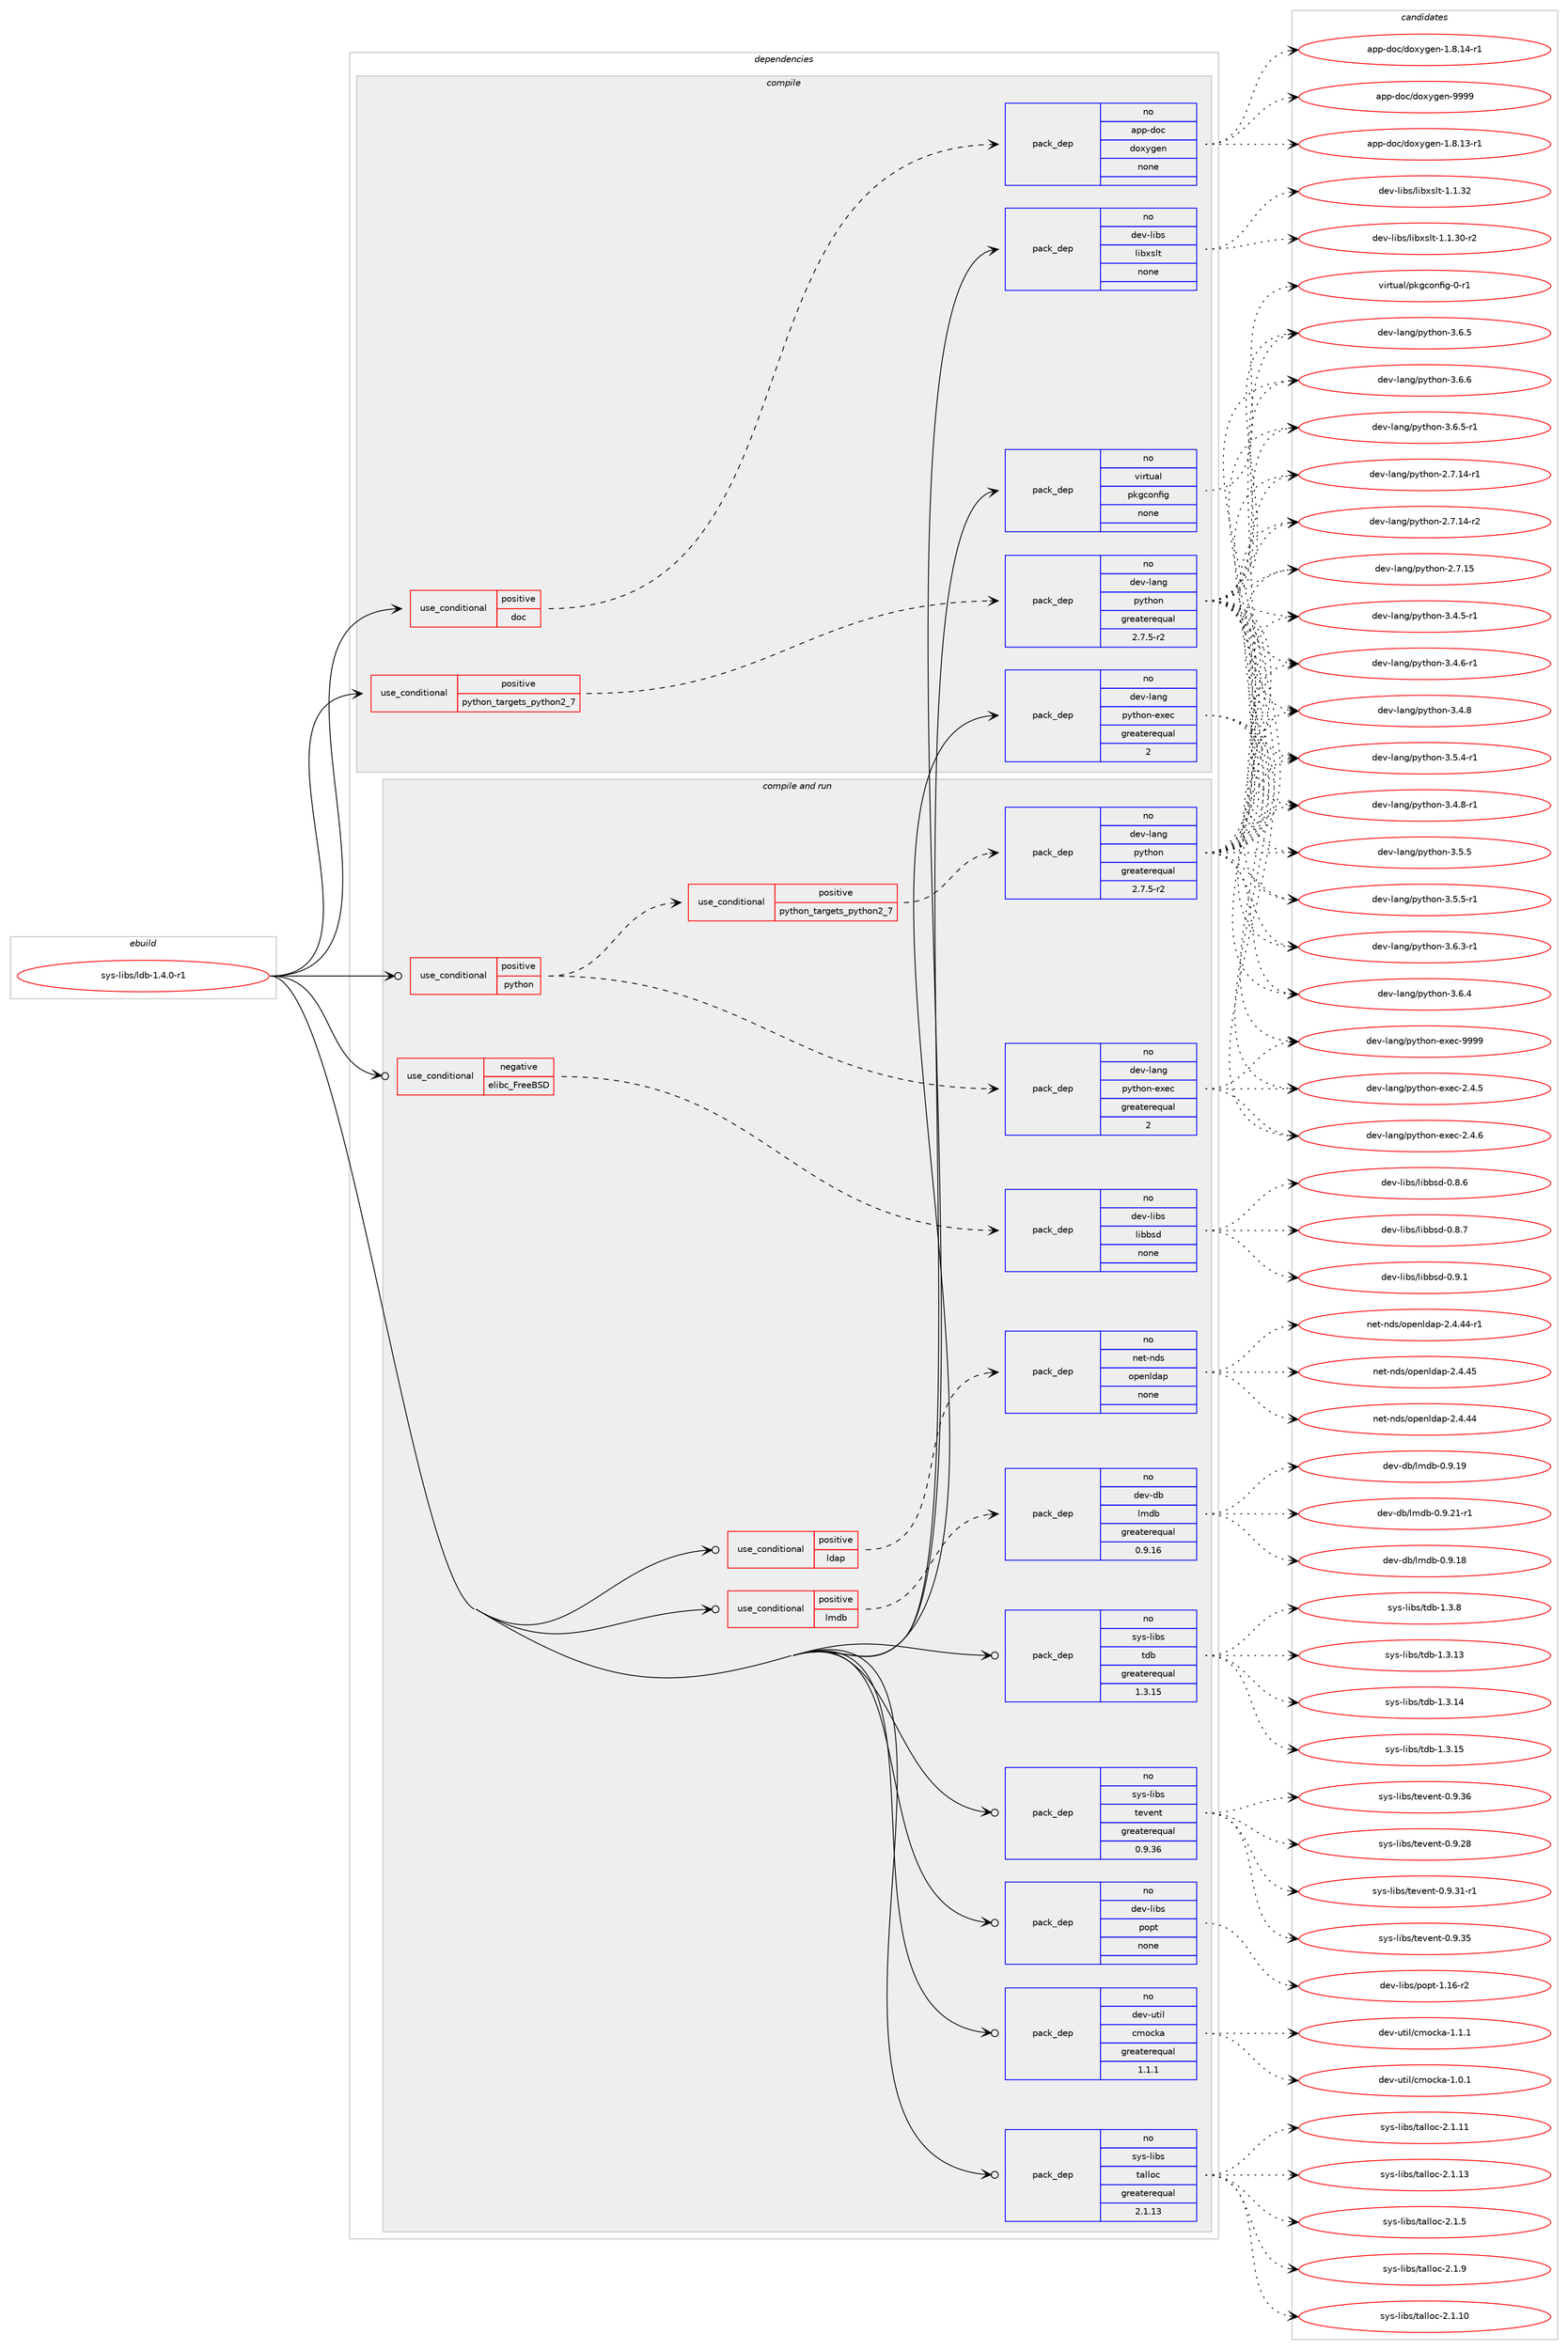 digraph prolog {

# *************
# Graph options
# *************

newrank=true;
concentrate=true;
compound=true;
graph [rankdir=LR,fontname=Helvetica,fontsize=10,ranksep=1.5];#, ranksep=2.5, nodesep=0.2];
edge  [arrowhead=vee];
node  [fontname=Helvetica,fontsize=10];

# **********
# The ebuild
# **********

subgraph cluster_leftcol {
color=gray;
rank=same;
label=<<i>ebuild</i>>;
id [label="sys-libs/ldb-1.4.0-r1", color=red, width=4, href="../sys-libs/ldb-1.4.0-r1.svg"];
}

# ****************
# The dependencies
# ****************

subgraph cluster_midcol {
color=gray;
label=<<i>dependencies</i>>;
subgraph cluster_compile {
fillcolor="#eeeeee";
style=filled;
label=<<i>compile</i>>;
subgraph cond1710 {
dependency8036 [label=<<TABLE BORDER="0" CELLBORDER="1" CELLSPACING="0" CELLPADDING="4"><TR><TD ROWSPAN="3" CELLPADDING="10">use_conditional</TD></TR><TR><TD>positive</TD></TR><TR><TD>doc</TD></TR></TABLE>>, shape=none, color=red];
subgraph pack6236 {
dependency8037 [label=<<TABLE BORDER="0" CELLBORDER="1" CELLSPACING="0" CELLPADDING="4" WIDTH="220"><TR><TD ROWSPAN="6" CELLPADDING="30">pack_dep</TD></TR><TR><TD WIDTH="110">no</TD></TR><TR><TD>app-doc</TD></TR><TR><TD>doxygen</TD></TR><TR><TD>none</TD></TR><TR><TD></TD></TR></TABLE>>, shape=none, color=blue];
}
dependency8036:e -> dependency8037:w [weight=20,style="dashed",arrowhead="vee"];
}
id:e -> dependency8036:w [weight=20,style="solid",arrowhead="vee"];
subgraph cond1711 {
dependency8038 [label=<<TABLE BORDER="0" CELLBORDER="1" CELLSPACING="0" CELLPADDING="4"><TR><TD ROWSPAN="3" CELLPADDING="10">use_conditional</TD></TR><TR><TD>positive</TD></TR><TR><TD>python_targets_python2_7</TD></TR></TABLE>>, shape=none, color=red];
subgraph pack6237 {
dependency8039 [label=<<TABLE BORDER="0" CELLBORDER="1" CELLSPACING="0" CELLPADDING="4" WIDTH="220"><TR><TD ROWSPAN="6" CELLPADDING="30">pack_dep</TD></TR><TR><TD WIDTH="110">no</TD></TR><TR><TD>dev-lang</TD></TR><TR><TD>python</TD></TR><TR><TD>greaterequal</TD></TR><TR><TD>2.7.5-r2</TD></TR></TABLE>>, shape=none, color=blue];
}
dependency8038:e -> dependency8039:w [weight=20,style="dashed",arrowhead="vee"];
}
id:e -> dependency8038:w [weight=20,style="solid",arrowhead="vee"];
subgraph pack6238 {
dependency8040 [label=<<TABLE BORDER="0" CELLBORDER="1" CELLSPACING="0" CELLPADDING="4" WIDTH="220"><TR><TD ROWSPAN="6" CELLPADDING="30">pack_dep</TD></TR><TR><TD WIDTH="110">no</TD></TR><TR><TD>dev-lang</TD></TR><TR><TD>python-exec</TD></TR><TR><TD>greaterequal</TD></TR><TR><TD>2</TD></TR></TABLE>>, shape=none, color=blue];
}
id:e -> dependency8040:w [weight=20,style="solid",arrowhead="vee"];
subgraph pack6239 {
dependency8041 [label=<<TABLE BORDER="0" CELLBORDER="1" CELLSPACING="0" CELLPADDING="4" WIDTH="220"><TR><TD ROWSPAN="6" CELLPADDING="30">pack_dep</TD></TR><TR><TD WIDTH="110">no</TD></TR><TR><TD>dev-libs</TD></TR><TR><TD>libxslt</TD></TR><TR><TD>none</TD></TR><TR><TD></TD></TR></TABLE>>, shape=none, color=blue];
}
id:e -> dependency8041:w [weight=20,style="solid",arrowhead="vee"];
subgraph pack6240 {
dependency8042 [label=<<TABLE BORDER="0" CELLBORDER="1" CELLSPACING="0" CELLPADDING="4" WIDTH="220"><TR><TD ROWSPAN="6" CELLPADDING="30">pack_dep</TD></TR><TR><TD WIDTH="110">no</TD></TR><TR><TD>virtual</TD></TR><TR><TD>pkgconfig</TD></TR><TR><TD>none</TD></TR><TR><TD></TD></TR></TABLE>>, shape=none, color=blue];
}
id:e -> dependency8042:w [weight=20,style="solid",arrowhead="vee"];
}
subgraph cluster_compileandrun {
fillcolor="#eeeeee";
style=filled;
label=<<i>compile and run</i>>;
subgraph cond1712 {
dependency8043 [label=<<TABLE BORDER="0" CELLBORDER="1" CELLSPACING="0" CELLPADDING="4"><TR><TD ROWSPAN="3" CELLPADDING="10">use_conditional</TD></TR><TR><TD>negative</TD></TR><TR><TD>elibc_FreeBSD</TD></TR></TABLE>>, shape=none, color=red];
subgraph pack6241 {
dependency8044 [label=<<TABLE BORDER="0" CELLBORDER="1" CELLSPACING="0" CELLPADDING="4" WIDTH="220"><TR><TD ROWSPAN="6" CELLPADDING="30">pack_dep</TD></TR><TR><TD WIDTH="110">no</TD></TR><TR><TD>dev-libs</TD></TR><TR><TD>libbsd</TD></TR><TR><TD>none</TD></TR><TR><TD></TD></TR></TABLE>>, shape=none, color=blue];
}
dependency8043:e -> dependency8044:w [weight=20,style="dashed",arrowhead="vee"];
}
id:e -> dependency8043:w [weight=20,style="solid",arrowhead="odotvee"];
subgraph cond1713 {
dependency8045 [label=<<TABLE BORDER="0" CELLBORDER="1" CELLSPACING="0" CELLPADDING="4"><TR><TD ROWSPAN="3" CELLPADDING="10">use_conditional</TD></TR><TR><TD>positive</TD></TR><TR><TD>ldap</TD></TR></TABLE>>, shape=none, color=red];
subgraph pack6242 {
dependency8046 [label=<<TABLE BORDER="0" CELLBORDER="1" CELLSPACING="0" CELLPADDING="4" WIDTH="220"><TR><TD ROWSPAN="6" CELLPADDING="30">pack_dep</TD></TR><TR><TD WIDTH="110">no</TD></TR><TR><TD>net-nds</TD></TR><TR><TD>openldap</TD></TR><TR><TD>none</TD></TR><TR><TD></TD></TR></TABLE>>, shape=none, color=blue];
}
dependency8045:e -> dependency8046:w [weight=20,style="dashed",arrowhead="vee"];
}
id:e -> dependency8045:w [weight=20,style="solid",arrowhead="odotvee"];
subgraph cond1714 {
dependency8047 [label=<<TABLE BORDER="0" CELLBORDER="1" CELLSPACING="0" CELLPADDING="4"><TR><TD ROWSPAN="3" CELLPADDING="10">use_conditional</TD></TR><TR><TD>positive</TD></TR><TR><TD>lmdb</TD></TR></TABLE>>, shape=none, color=red];
subgraph pack6243 {
dependency8048 [label=<<TABLE BORDER="0" CELLBORDER="1" CELLSPACING="0" CELLPADDING="4" WIDTH="220"><TR><TD ROWSPAN="6" CELLPADDING="30">pack_dep</TD></TR><TR><TD WIDTH="110">no</TD></TR><TR><TD>dev-db</TD></TR><TR><TD>lmdb</TD></TR><TR><TD>greaterequal</TD></TR><TR><TD>0.9.16</TD></TR></TABLE>>, shape=none, color=blue];
}
dependency8047:e -> dependency8048:w [weight=20,style="dashed",arrowhead="vee"];
}
id:e -> dependency8047:w [weight=20,style="solid",arrowhead="odotvee"];
subgraph cond1715 {
dependency8049 [label=<<TABLE BORDER="0" CELLBORDER="1" CELLSPACING="0" CELLPADDING="4"><TR><TD ROWSPAN="3" CELLPADDING="10">use_conditional</TD></TR><TR><TD>positive</TD></TR><TR><TD>python</TD></TR></TABLE>>, shape=none, color=red];
subgraph cond1716 {
dependency8050 [label=<<TABLE BORDER="0" CELLBORDER="1" CELLSPACING="0" CELLPADDING="4"><TR><TD ROWSPAN="3" CELLPADDING="10">use_conditional</TD></TR><TR><TD>positive</TD></TR><TR><TD>python_targets_python2_7</TD></TR></TABLE>>, shape=none, color=red];
subgraph pack6244 {
dependency8051 [label=<<TABLE BORDER="0" CELLBORDER="1" CELLSPACING="0" CELLPADDING="4" WIDTH="220"><TR><TD ROWSPAN="6" CELLPADDING="30">pack_dep</TD></TR><TR><TD WIDTH="110">no</TD></TR><TR><TD>dev-lang</TD></TR><TR><TD>python</TD></TR><TR><TD>greaterequal</TD></TR><TR><TD>2.7.5-r2</TD></TR></TABLE>>, shape=none, color=blue];
}
dependency8050:e -> dependency8051:w [weight=20,style="dashed",arrowhead="vee"];
}
dependency8049:e -> dependency8050:w [weight=20,style="dashed",arrowhead="vee"];
subgraph pack6245 {
dependency8052 [label=<<TABLE BORDER="0" CELLBORDER="1" CELLSPACING="0" CELLPADDING="4" WIDTH="220"><TR><TD ROWSPAN="6" CELLPADDING="30">pack_dep</TD></TR><TR><TD WIDTH="110">no</TD></TR><TR><TD>dev-lang</TD></TR><TR><TD>python-exec</TD></TR><TR><TD>greaterequal</TD></TR><TR><TD>2</TD></TR></TABLE>>, shape=none, color=blue];
}
dependency8049:e -> dependency8052:w [weight=20,style="dashed",arrowhead="vee"];
}
id:e -> dependency8049:w [weight=20,style="solid",arrowhead="odotvee"];
subgraph pack6246 {
dependency8053 [label=<<TABLE BORDER="0" CELLBORDER="1" CELLSPACING="0" CELLPADDING="4" WIDTH="220"><TR><TD ROWSPAN="6" CELLPADDING="30">pack_dep</TD></TR><TR><TD WIDTH="110">no</TD></TR><TR><TD>dev-libs</TD></TR><TR><TD>popt</TD></TR><TR><TD>none</TD></TR><TR><TD></TD></TR></TABLE>>, shape=none, color=blue];
}
id:e -> dependency8053:w [weight=20,style="solid",arrowhead="odotvee"];
subgraph pack6247 {
dependency8054 [label=<<TABLE BORDER="0" CELLBORDER="1" CELLSPACING="0" CELLPADDING="4" WIDTH="220"><TR><TD ROWSPAN="6" CELLPADDING="30">pack_dep</TD></TR><TR><TD WIDTH="110">no</TD></TR><TR><TD>dev-util</TD></TR><TR><TD>cmocka</TD></TR><TR><TD>greaterequal</TD></TR><TR><TD>1.1.1</TD></TR></TABLE>>, shape=none, color=blue];
}
id:e -> dependency8054:w [weight=20,style="solid",arrowhead="odotvee"];
subgraph pack6248 {
dependency8055 [label=<<TABLE BORDER="0" CELLBORDER="1" CELLSPACING="0" CELLPADDING="4" WIDTH="220"><TR><TD ROWSPAN="6" CELLPADDING="30">pack_dep</TD></TR><TR><TD WIDTH="110">no</TD></TR><TR><TD>sys-libs</TD></TR><TR><TD>talloc</TD></TR><TR><TD>greaterequal</TD></TR><TR><TD>2.1.13</TD></TR></TABLE>>, shape=none, color=blue];
}
id:e -> dependency8055:w [weight=20,style="solid",arrowhead="odotvee"];
subgraph pack6249 {
dependency8056 [label=<<TABLE BORDER="0" CELLBORDER="1" CELLSPACING="0" CELLPADDING="4" WIDTH="220"><TR><TD ROWSPAN="6" CELLPADDING="30">pack_dep</TD></TR><TR><TD WIDTH="110">no</TD></TR><TR><TD>sys-libs</TD></TR><TR><TD>tdb</TD></TR><TR><TD>greaterequal</TD></TR><TR><TD>1.3.15</TD></TR></TABLE>>, shape=none, color=blue];
}
id:e -> dependency8056:w [weight=20,style="solid",arrowhead="odotvee"];
subgraph pack6250 {
dependency8057 [label=<<TABLE BORDER="0" CELLBORDER="1" CELLSPACING="0" CELLPADDING="4" WIDTH="220"><TR><TD ROWSPAN="6" CELLPADDING="30">pack_dep</TD></TR><TR><TD WIDTH="110">no</TD></TR><TR><TD>sys-libs</TD></TR><TR><TD>tevent</TD></TR><TR><TD>greaterequal</TD></TR><TR><TD>0.9.36</TD></TR></TABLE>>, shape=none, color=blue];
}
id:e -> dependency8057:w [weight=20,style="solid",arrowhead="odotvee"];
}
subgraph cluster_run {
fillcolor="#eeeeee";
style=filled;
label=<<i>run</i>>;
}
}

# **************
# The candidates
# **************

subgraph cluster_choices {
rank=same;
color=gray;
label=<<i>candidates</i>>;

subgraph choice6236 {
color=black;
nodesep=1;
choice97112112451001119947100111120121103101110454946564649514511449 [label="app-doc/doxygen-1.8.13-r1", color=red, width=4,href="../app-doc/doxygen-1.8.13-r1.svg"];
choice97112112451001119947100111120121103101110454946564649524511449 [label="app-doc/doxygen-1.8.14-r1", color=red, width=4,href="../app-doc/doxygen-1.8.14-r1.svg"];
choice971121124510011199471001111201211031011104557575757 [label="app-doc/doxygen-9999", color=red, width=4,href="../app-doc/doxygen-9999.svg"];
dependency8037:e -> choice97112112451001119947100111120121103101110454946564649514511449:w [style=dotted,weight="100"];
dependency8037:e -> choice97112112451001119947100111120121103101110454946564649524511449:w [style=dotted,weight="100"];
dependency8037:e -> choice971121124510011199471001111201211031011104557575757:w [style=dotted,weight="100"];
}
subgraph choice6237 {
color=black;
nodesep=1;
choice100101118451089711010347112121116104111110455046554649524511449 [label="dev-lang/python-2.7.14-r1", color=red, width=4,href="../dev-lang/python-2.7.14-r1.svg"];
choice100101118451089711010347112121116104111110455046554649524511450 [label="dev-lang/python-2.7.14-r2", color=red, width=4,href="../dev-lang/python-2.7.14-r2.svg"];
choice10010111845108971101034711212111610411111045504655464953 [label="dev-lang/python-2.7.15", color=red, width=4,href="../dev-lang/python-2.7.15.svg"];
choice1001011184510897110103471121211161041111104551465246534511449 [label="dev-lang/python-3.4.5-r1", color=red, width=4,href="../dev-lang/python-3.4.5-r1.svg"];
choice1001011184510897110103471121211161041111104551465246544511449 [label="dev-lang/python-3.4.6-r1", color=red, width=4,href="../dev-lang/python-3.4.6-r1.svg"];
choice100101118451089711010347112121116104111110455146524656 [label="dev-lang/python-3.4.8", color=red, width=4,href="../dev-lang/python-3.4.8.svg"];
choice1001011184510897110103471121211161041111104551465246564511449 [label="dev-lang/python-3.4.8-r1", color=red, width=4,href="../dev-lang/python-3.4.8-r1.svg"];
choice1001011184510897110103471121211161041111104551465346524511449 [label="dev-lang/python-3.5.4-r1", color=red, width=4,href="../dev-lang/python-3.5.4-r1.svg"];
choice100101118451089711010347112121116104111110455146534653 [label="dev-lang/python-3.5.5", color=red, width=4,href="../dev-lang/python-3.5.5.svg"];
choice1001011184510897110103471121211161041111104551465346534511449 [label="dev-lang/python-3.5.5-r1", color=red, width=4,href="../dev-lang/python-3.5.5-r1.svg"];
choice1001011184510897110103471121211161041111104551465446514511449 [label="dev-lang/python-3.6.3-r1", color=red, width=4,href="../dev-lang/python-3.6.3-r1.svg"];
choice100101118451089711010347112121116104111110455146544652 [label="dev-lang/python-3.6.4", color=red, width=4,href="../dev-lang/python-3.6.4.svg"];
choice100101118451089711010347112121116104111110455146544653 [label="dev-lang/python-3.6.5", color=red, width=4,href="../dev-lang/python-3.6.5.svg"];
choice1001011184510897110103471121211161041111104551465446534511449 [label="dev-lang/python-3.6.5-r1", color=red, width=4,href="../dev-lang/python-3.6.5-r1.svg"];
choice100101118451089711010347112121116104111110455146544654 [label="dev-lang/python-3.6.6", color=red, width=4,href="../dev-lang/python-3.6.6.svg"];
dependency8039:e -> choice100101118451089711010347112121116104111110455046554649524511449:w [style=dotted,weight="100"];
dependency8039:e -> choice100101118451089711010347112121116104111110455046554649524511450:w [style=dotted,weight="100"];
dependency8039:e -> choice10010111845108971101034711212111610411111045504655464953:w [style=dotted,weight="100"];
dependency8039:e -> choice1001011184510897110103471121211161041111104551465246534511449:w [style=dotted,weight="100"];
dependency8039:e -> choice1001011184510897110103471121211161041111104551465246544511449:w [style=dotted,weight="100"];
dependency8039:e -> choice100101118451089711010347112121116104111110455146524656:w [style=dotted,weight="100"];
dependency8039:e -> choice1001011184510897110103471121211161041111104551465246564511449:w [style=dotted,weight="100"];
dependency8039:e -> choice1001011184510897110103471121211161041111104551465346524511449:w [style=dotted,weight="100"];
dependency8039:e -> choice100101118451089711010347112121116104111110455146534653:w [style=dotted,weight="100"];
dependency8039:e -> choice1001011184510897110103471121211161041111104551465346534511449:w [style=dotted,weight="100"];
dependency8039:e -> choice1001011184510897110103471121211161041111104551465446514511449:w [style=dotted,weight="100"];
dependency8039:e -> choice100101118451089711010347112121116104111110455146544652:w [style=dotted,weight="100"];
dependency8039:e -> choice100101118451089711010347112121116104111110455146544653:w [style=dotted,weight="100"];
dependency8039:e -> choice1001011184510897110103471121211161041111104551465446534511449:w [style=dotted,weight="100"];
dependency8039:e -> choice100101118451089711010347112121116104111110455146544654:w [style=dotted,weight="100"];
}
subgraph choice6238 {
color=black;
nodesep=1;
choice1001011184510897110103471121211161041111104510112010199455046524653 [label="dev-lang/python-exec-2.4.5", color=red, width=4,href="../dev-lang/python-exec-2.4.5.svg"];
choice1001011184510897110103471121211161041111104510112010199455046524654 [label="dev-lang/python-exec-2.4.6", color=red, width=4,href="../dev-lang/python-exec-2.4.6.svg"];
choice10010111845108971101034711212111610411111045101120101994557575757 [label="dev-lang/python-exec-9999", color=red, width=4,href="../dev-lang/python-exec-9999.svg"];
dependency8040:e -> choice1001011184510897110103471121211161041111104510112010199455046524653:w [style=dotted,weight="100"];
dependency8040:e -> choice1001011184510897110103471121211161041111104510112010199455046524654:w [style=dotted,weight="100"];
dependency8040:e -> choice10010111845108971101034711212111610411111045101120101994557575757:w [style=dotted,weight="100"];
}
subgraph choice6239 {
color=black;
nodesep=1;
choice10010111845108105981154710810598120115108116454946494651484511450 [label="dev-libs/libxslt-1.1.30-r2", color=red, width=4,href="../dev-libs/libxslt-1.1.30-r2.svg"];
choice1001011184510810598115471081059812011510811645494649465150 [label="dev-libs/libxslt-1.1.32", color=red, width=4,href="../dev-libs/libxslt-1.1.32.svg"];
dependency8041:e -> choice10010111845108105981154710810598120115108116454946494651484511450:w [style=dotted,weight="100"];
dependency8041:e -> choice1001011184510810598115471081059812011510811645494649465150:w [style=dotted,weight="100"];
}
subgraph choice6240 {
color=black;
nodesep=1;
choice11810511411611797108471121071039911111010210510345484511449 [label="virtual/pkgconfig-0-r1", color=red, width=4,href="../virtual/pkgconfig-0-r1.svg"];
dependency8042:e -> choice11810511411611797108471121071039911111010210510345484511449:w [style=dotted,weight="100"];
}
subgraph choice6241 {
color=black;
nodesep=1;
choice1001011184510810598115471081059898115100454846564654 [label="dev-libs/libbsd-0.8.6", color=red, width=4,href="../dev-libs/libbsd-0.8.6.svg"];
choice1001011184510810598115471081059898115100454846564655 [label="dev-libs/libbsd-0.8.7", color=red, width=4,href="../dev-libs/libbsd-0.8.7.svg"];
choice1001011184510810598115471081059898115100454846574649 [label="dev-libs/libbsd-0.9.1", color=red, width=4,href="../dev-libs/libbsd-0.9.1.svg"];
dependency8044:e -> choice1001011184510810598115471081059898115100454846564654:w [style=dotted,weight="100"];
dependency8044:e -> choice1001011184510810598115471081059898115100454846564655:w [style=dotted,weight="100"];
dependency8044:e -> choice1001011184510810598115471081059898115100454846574649:w [style=dotted,weight="100"];
}
subgraph choice6242 {
color=black;
nodesep=1;
choice11010111645110100115471111121011101081009711245504652465252 [label="net-nds/openldap-2.4.44", color=red, width=4,href="../net-nds/openldap-2.4.44.svg"];
choice110101116451101001154711111210111010810097112455046524652524511449 [label="net-nds/openldap-2.4.44-r1", color=red, width=4,href="../net-nds/openldap-2.4.44-r1.svg"];
choice11010111645110100115471111121011101081009711245504652465253 [label="net-nds/openldap-2.4.45", color=red, width=4,href="../net-nds/openldap-2.4.45.svg"];
dependency8046:e -> choice11010111645110100115471111121011101081009711245504652465252:w [style=dotted,weight="100"];
dependency8046:e -> choice110101116451101001154711111210111010810097112455046524652524511449:w [style=dotted,weight="100"];
dependency8046:e -> choice11010111645110100115471111121011101081009711245504652465253:w [style=dotted,weight="100"];
}
subgraph choice6243 {
color=black;
nodesep=1;
choice1001011184510098471081091009845484657464956 [label="dev-db/lmdb-0.9.18", color=red, width=4,href="../dev-db/lmdb-0.9.18.svg"];
choice1001011184510098471081091009845484657464957 [label="dev-db/lmdb-0.9.19", color=red, width=4,href="../dev-db/lmdb-0.9.19.svg"];
choice10010111845100984710810910098454846574650494511449 [label="dev-db/lmdb-0.9.21-r1", color=red, width=4,href="../dev-db/lmdb-0.9.21-r1.svg"];
dependency8048:e -> choice1001011184510098471081091009845484657464956:w [style=dotted,weight="100"];
dependency8048:e -> choice1001011184510098471081091009845484657464957:w [style=dotted,weight="100"];
dependency8048:e -> choice10010111845100984710810910098454846574650494511449:w [style=dotted,weight="100"];
}
subgraph choice6244 {
color=black;
nodesep=1;
choice100101118451089711010347112121116104111110455046554649524511449 [label="dev-lang/python-2.7.14-r1", color=red, width=4,href="../dev-lang/python-2.7.14-r1.svg"];
choice100101118451089711010347112121116104111110455046554649524511450 [label="dev-lang/python-2.7.14-r2", color=red, width=4,href="../dev-lang/python-2.7.14-r2.svg"];
choice10010111845108971101034711212111610411111045504655464953 [label="dev-lang/python-2.7.15", color=red, width=4,href="../dev-lang/python-2.7.15.svg"];
choice1001011184510897110103471121211161041111104551465246534511449 [label="dev-lang/python-3.4.5-r1", color=red, width=4,href="../dev-lang/python-3.4.5-r1.svg"];
choice1001011184510897110103471121211161041111104551465246544511449 [label="dev-lang/python-3.4.6-r1", color=red, width=4,href="../dev-lang/python-3.4.6-r1.svg"];
choice100101118451089711010347112121116104111110455146524656 [label="dev-lang/python-3.4.8", color=red, width=4,href="../dev-lang/python-3.4.8.svg"];
choice1001011184510897110103471121211161041111104551465246564511449 [label="dev-lang/python-3.4.8-r1", color=red, width=4,href="../dev-lang/python-3.4.8-r1.svg"];
choice1001011184510897110103471121211161041111104551465346524511449 [label="dev-lang/python-3.5.4-r1", color=red, width=4,href="../dev-lang/python-3.5.4-r1.svg"];
choice100101118451089711010347112121116104111110455146534653 [label="dev-lang/python-3.5.5", color=red, width=4,href="../dev-lang/python-3.5.5.svg"];
choice1001011184510897110103471121211161041111104551465346534511449 [label="dev-lang/python-3.5.5-r1", color=red, width=4,href="../dev-lang/python-3.5.5-r1.svg"];
choice1001011184510897110103471121211161041111104551465446514511449 [label="dev-lang/python-3.6.3-r1", color=red, width=4,href="../dev-lang/python-3.6.3-r1.svg"];
choice100101118451089711010347112121116104111110455146544652 [label="dev-lang/python-3.6.4", color=red, width=4,href="../dev-lang/python-3.6.4.svg"];
choice100101118451089711010347112121116104111110455146544653 [label="dev-lang/python-3.6.5", color=red, width=4,href="../dev-lang/python-3.6.5.svg"];
choice1001011184510897110103471121211161041111104551465446534511449 [label="dev-lang/python-3.6.5-r1", color=red, width=4,href="../dev-lang/python-3.6.5-r1.svg"];
choice100101118451089711010347112121116104111110455146544654 [label="dev-lang/python-3.6.6", color=red, width=4,href="../dev-lang/python-3.6.6.svg"];
dependency8051:e -> choice100101118451089711010347112121116104111110455046554649524511449:w [style=dotted,weight="100"];
dependency8051:e -> choice100101118451089711010347112121116104111110455046554649524511450:w [style=dotted,weight="100"];
dependency8051:e -> choice10010111845108971101034711212111610411111045504655464953:w [style=dotted,weight="100"];
dependency8051:e -> choice1001011184510897110103471121211161041111104551465246534511449:w [style=dotted,weight="100"];
dependency8051:e -> choice1001011184510897110103471121211161041111104551465246544511449:w [style=dotted,weight="100"];
dependency8051:e -> choice100101118451089711010347112121116104111110455146524656:w [style=dotted,weight="100"];
dependency8051:e -> choice1001011184510897110103471121211161041111104551465246564511449:w [style=dotted,weight="100"];
dependency8051:e -> choice1001011184510897110103471121211161041111104551465346524511449:w [style=dotted,weight="100"];
dependency8051:e -> choice100101118451089711010347112121116104111110455146534653:w [style=dotted,weight="100"];
dependency8051:e -> choice1001011184510897110103471121211161041111104551465346534511449:w [style=dotted,weight="100"];
dependency8051:e -> choice1001011184510897110103471121211161041111104551465446514511449:w [style=dotted,weight="100"];
dependency8051:e -> choice100101118451089711010347112121116104111110455146544652:w [style=dotted,weight="100"];
dependency8051:e -> choice100101118451089711010347112121116104111110455146544653:w [style=dotted,weight="100"];
dependency8051:e -> choice1001011184510897110103471121211161041111104551465446534511449:w [style=dotted,weight="100"];
dependency8051:e -> choice100101118451089711010347112121116104111110455146544654:w [style=dotted,weight="100"];
}
subgraph choice6245 {
color=black;
nodesep=1;
choice1001011184510897110103471121211161041111104510112010199455046524653 [label="dev-lang/python-exec-2.4.5", color=red, width=4,href="../dev-lang/python-exec-2.4.5.svg"];
choice1001011184510897110103471121211161041111104510112010199455046524654 [label="dev-lang/python-exec-2.4.6", color=red, width=4,href="../dev-lang/python-exec-2.4.6.svg"];
choice10010111845108971101034711212111610411111045101120101994557575757 [label="dev-lang/python-exec-9999", color=red, width=4,href="../dev-lang/python-exec-9999.svg"];
dependency8052:e -> choice1001011184510897110103471121211161041111104510112010199455046524653:w [style=dotted,weight="100"];
dependency8052:e -> choice1001011184510897110103471121211161041111104510112010199455046524654:w [style=dotted,weight="100"];
dependency8052:e -> choice10010111845108971101034711212111610411111045101120101994557575757:w [style=dotted,weight="100"];
}
subgraph choice6246 {
color=black;
nodesep=1;
choice10010111845108105981154711211111211645494649544511450 [label="dev-libs/popt-1.16-r2", color=red, width=4,href="../dev-libs/popt-1.16-r2.svg"];
dependency8053:e -> choice10010111845108105981154711211111211645494649544511450:w [style=dotted,weight="100"];
}
subgraph choice6247 {
color=black;
nodesep=1;
choice1001011184511711610510847991091119910797454946484649 [label="dev-util/cmocka-1.0.1", color=red, width=4,href="../dev-util/cmocka-1.0.1.svg"];
choice1001011184511711610510847991091119910797454946494649 [label="dev-util/cmocka-1.1.1", color=red, width=4,href="../dev-util/cmocka-1.1.1.svg"];
dependency8054:e -> choice1001011184511711610510847991091119910797454946484649:w [style=dotted,weight="100"];
dependency8054:e -> choice1001011184511711610510847991091119910797454946494649:w [style=dotted,weight="100"];
}
subgraph choice6248 {
color=black;
nodesep=1;
choice115121115451081059811547116971081081119945504649464948 [label="sys-libs/talloc-2.1.10", color=red, width=4,href="../sys-libs/talloc-2.1.10.svg"];
choice115121115451081059811547116971081081119945504649464949 [label="sys-libs/talloc-2.1.11", color=red, width=4,href="../sys-libs/talloc-2.1.11.svg"];
choice115121115451081059811547116971081081119945504649464951 [label="sys-libs/talloc-2.1.13", color=red, width=4,href="../sys-libs/talloc-2.1.13.svg"];
choice1151211154510810598115471169710810811199455046494653 [label="sys-libs/talloc-2.1.5", color=red, width=4,href="../sys-libs/talloc-2.1.5.svg"];
choice1151211154510810598115471169710810811199455046494657 [label="sys-libs/talloc-2.1.9", color=red, width=4,href="../sys-libs/talloc-2.1.9.svg"];
dependency8055:e -> choice115121115451081059811547116971081081119945504649464948:w [style=dotted,weight="100"];
dependency8055:e -> choice115121115451081059811547116971081081119945504649464949:w [style=dotted,weight="100"];
dependency8055:e -> choice115121115451081059811547116971081081119945504649464951:w [style=dotted,weight="100"];
dependency8055:e -> choice1151211154510810598115471169710810811199455046494653:w [style=dotted,weight="100"];
dependency8055:e -> choice1151211154510810598115471169710810811199455046494657:w [style=dotted,weight="100"];
}
subgraph choice6249 {
color=black;
nodesep=1;
choice1151211154510810598115471161009845494651464951 [label="sys-libs/tdb-1.3.13", color=red, width=4,href="../sys-libs/tdb-1.3.13.svg"];
choice1151211154510810598115471161009845494651464952 [label="sys-libs/tdb-1.3.14", color=red, width=4,href="../sys-libs/tdb-1.3.14.svg"];
choice1151211154510810598115471161009845494651464953 [label="sys-libs/tdb-1.3.15", color=red, width=4,href="../sys-libs/tdb-1.3.15.svg"];
choice11512111545108105981154711610098454946514656 [label="sys-libs/tdb-1.3.8", color=red, width=4,href="../sys-libs/tdb-1.3.8.svg"];
dependency8056:e -> choice1151211154510810598115471161009845494651464951:w [style=dotted,weight="100"];
dependency8056:e -> choice1151211154510810598115471161009845494651464952:w [style=dotted,weight="100"];
dependency8056:e -> choice1151211154510810598115471161009845494651464953:w [style=dotted,weight="100"];
dependency8056:e -> choice11512111545108105981154711610098454946514656:w [style=dotted,weight="100"];
}
subgraph choice6250 {
color=black;
nodesep=1;
choice11512111545108105981154711610111810111011645484657465056 [label="sys-libs/tevent-0.9.28", color=red, width=4,href="../sys-libs/tevent-0.9.28.svg"];
choice115121115451081059811547116101118101110116454846574651494511449 [label="sys-libs/tevent-0.9.31-r1", color=red, width=4,href="../sys-libs/tevent-0.9.31-r1.svg"];
choice11512111545108105981154711610111810111011645484657465153 [label="sys-libs/tevent-0.9.35", color=red, width=4,href="../sys-libs/tevent-0.9.35.svg"];
choice11512111545108105981154711610111810111011645484657465154 [label="sys-libs/tevent-0.9.36", color=red, width=4,href="../sys-libs/tevent-0.9.36.svg"];
dependency8057:e -> choice11512111545108105981154711610111810111011645484657465056:w [style=dotted,weight="100"];
dependency8057:e -> choice115121115451081059811547116101118101110116454846574651494511449:w [style=dotted,weight="100"];
dependency8057:e -> choice11512111545108105981154711610111810111011645484657465153:w [style=dotted,weight="100"];
dependency8057:e -> choice11512111545108105981154711610111810111011645484657465154:w [style=dotted,weight="100"];
}
}

}
